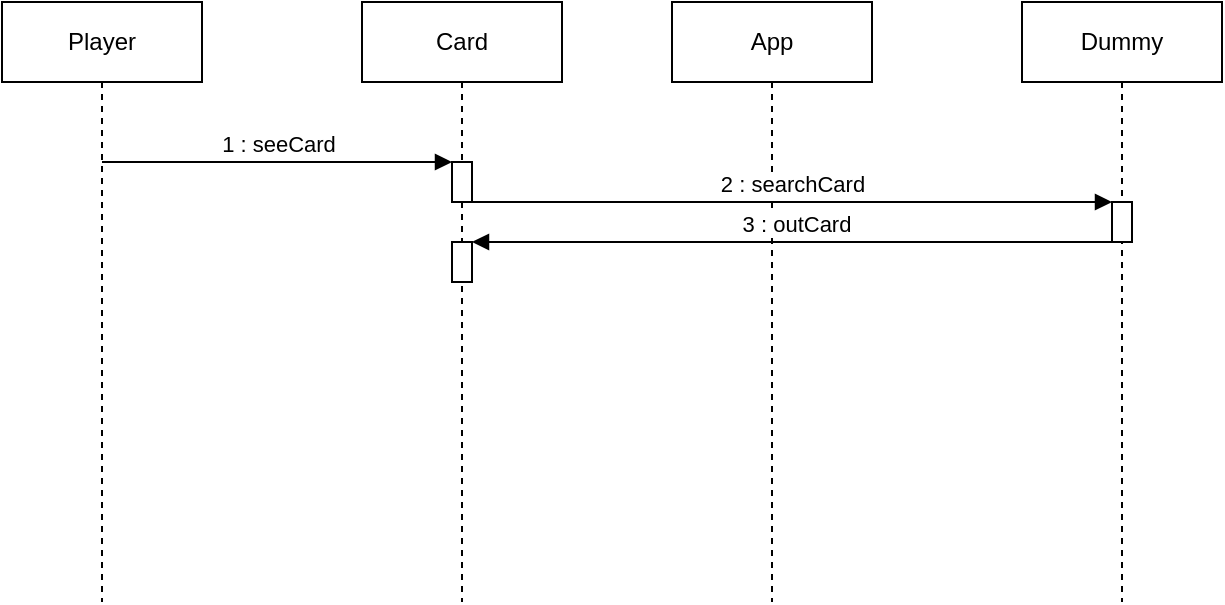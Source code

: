 <mxfile version="24.5.2" type="github">
  <diagram name="Page-1" id="2YBvvXClWsGukQMizWep">
    <mxGraphModel dx="956" dy="547" grid="1" gridSize="10" guides="1" tooltips="1" connect="1" arrows="1" fold="1" page="1" pageScale="1" pageWidth="850" pageHeight="1100" math="0" shadow="0">
      <root>
        <mxCell id="0" />
        <mxCell id="1" parent="0" />
        <mxCell id="aM9ryv3xv72pqoxQDRHE-1" value="Player" style="shape=umlLifeline;perimeter=lifelinePerimeter;whiteSpace=wrap;html=1;container=0;dropTarget=0;collapsible=0;recursiveResize=0;outlineConnect=0;portConstraint=eastwest;newEdgeStyle={&quot;edgeStyle&quot;:&quot;elbowEdgeStyle&quot;,&quot;elbow&quot;:&quot;vertical&quot;,&quot;curved&quot;:0,&quot;rounded&quot;:0};" parent="1" vertex="1">
          <mxGeometry x="40" y="40" width="100" height="300" as="geometry" />
        </mxCell>
        <mxCell id="aM9ryv3xv72pqoxQDRHE-5" value="Card" style="shape=umlLifeline;perimeter=lifelinePerimeter;whiteSpace=wrap;html=1;container=0;dropTarget=0;collapsible=0;recursiveResize=0;outlineConnect=0;portConstraint=eastwest;newEdgeStyle={&quot;edgeStyle&quot;:&quot;elbowEdgeStyle&quot;,&quot;elbow&quot;:&quot;vertical&quot;,&quot;curved&quot;:0,&quot;rounded&quot;:0};" parent="1" vertex="1">
          <mxGeometry x="220" y="40" width="100" height="300" as="geometry" />
        </mxCell>
        <mxCell id="bwlHxav9P4z8yIhcprIa-1" value="App" style="shape=umlLifeline;perimeter=lifelinePerimeter;whiteSpace=wrap;html=1;container=0;dropTarget=0;collapsible=0;recursiveResize=0;outlineConnect=0;portConstraint=eastwest;newEdgeStyle={&quot;edgeStyle&quot;:&quot;elbowEdgeStyle&quot;,&quot;elbow&quot;:&quot;vertical&quot;,&quot;curved&quot;:0,&quot;rounded&quot;:0};" vertex="1" parent="1">
          <mxGeometry x="375" y="40" width="100" height="300" as="geometry" />
        </mxCell>
        <mxCell id="bwlHxav9P4z8yIhcprIa-3" value="Dummy" style="shape=umlLifeline;perimeter=lifelinePerimeter;whiteSpace=wrap;html=1;container=0;dropTarget=0;collapsible=0;recursiveResize=0;outlineConnect=0;portConstraint=eastwest;newEdgeStyle={&quot;edgeStyle&quot;:&quot;elbowEdgeStyle&quot;,&quot;elbow&quot;:&quot;vertical&quot;,&quot;curved&quot;:0,&quot;rounded&quot;:0};" vertex="1" parent="1">
          <mxGeometry x="550" y="40" width="100" height="300" as="geometry" />
        </mxCell>
        <mxCell id="bwlHxav9P4z8yIhcprIa-5" value="1 : seeCard" style="html=1;verticalAlign=bottom;endArrow=block;curved=0;rounded=0;entryX=0;entryY=0;entryDx=0;entryDy=0;" edge="1" parent="1" source="aM9ryv3xv72pqoxQDRHE-1" target="bwlHxav9P4z8yIhcprIa-6">
          <mxGeometry width="80" relative="1" as="geometry">
            <mxPoint x="120" y="120" as="sourcePoint" />
            <mxPoint x="260" y="120" as="targetPoint" />
          </mxGeometry>
        </mxCell>
        <mxCell id="bwlHxav9P4z8yIhcprIa-6" value="" style="rounded=0;whiteSpace=wrap;html=1;" vertex="1" parent="1">
          <mxGeometry x="265" y="120" width="10" height="20" as="geometry" />
        </mxCell>
        <mxCell id="bwlHxav9P4z8yIhcprIa-7" value="" style="rounded=0;whiteSpace=wrap;html=1;" vertex="1" parent="1">
          <mxGeometry x="595" y="140" width="10" height="20" as="geometry" />
        </mxCell>
        <mxCell id="bwlHxav9P4z8yIhcprIa-8" value="2 : searchCard" style="html=1;verticalAlign=bottom;endArrow=block;curved=0;rounded=0;entryX=0;entryY=0;entryDx=0;entryDy=0;exitX=1;exitY=1;exitDx=0;exitDy=0;" edge="1" parent="1" source="bwlHxav9P4z8yIhcprIa-6" target="bwlHxav9P4z8yIhcprIa-7">
          <mxGeometry width="80" relative="1" as="geometry">
            <mxPoint x="280" y="140" as="sourcePoint" />
            <mxPoint x="455" y="140" as="targetPoint" />
          </mxGeometry>
        </mxCell>
        <mxCell id="bwlHxav9P4z8yIhcprIa-12" value="" style="rounded=0;whiteSpace=wrap;html=1;" vertex="1" parent="1">
          <mxGeometry x="265" y="160" width="10" height="20" as="geometry" />
        </mxCell>
        <mxCell id="bwlHxav9P4z8yIhcprIa-13" value="3 : outCard" style="html=1;verticalAlign=bottom;endArrow=block;curved=0;rounded=0;entryX=1;entryY=0;entryDx=0;entryDy=0;" edge="1" parent="1" source="bwlHxav9P4z8yIhcprIa-3" target="bwlHxav9P4z8yIhcprIa-12">
          <mxGeometry width="80" relative="1" as="geometry">
            <mxPoint x="520" y="170" as="sourcePoint" />
            <mxPoint x="605" y="210" as="targetPoint" />
          </mxGeometry>
        </mxCell>
      </root>
    </mxGraphModel>
  </diagram>
</mxfile>
